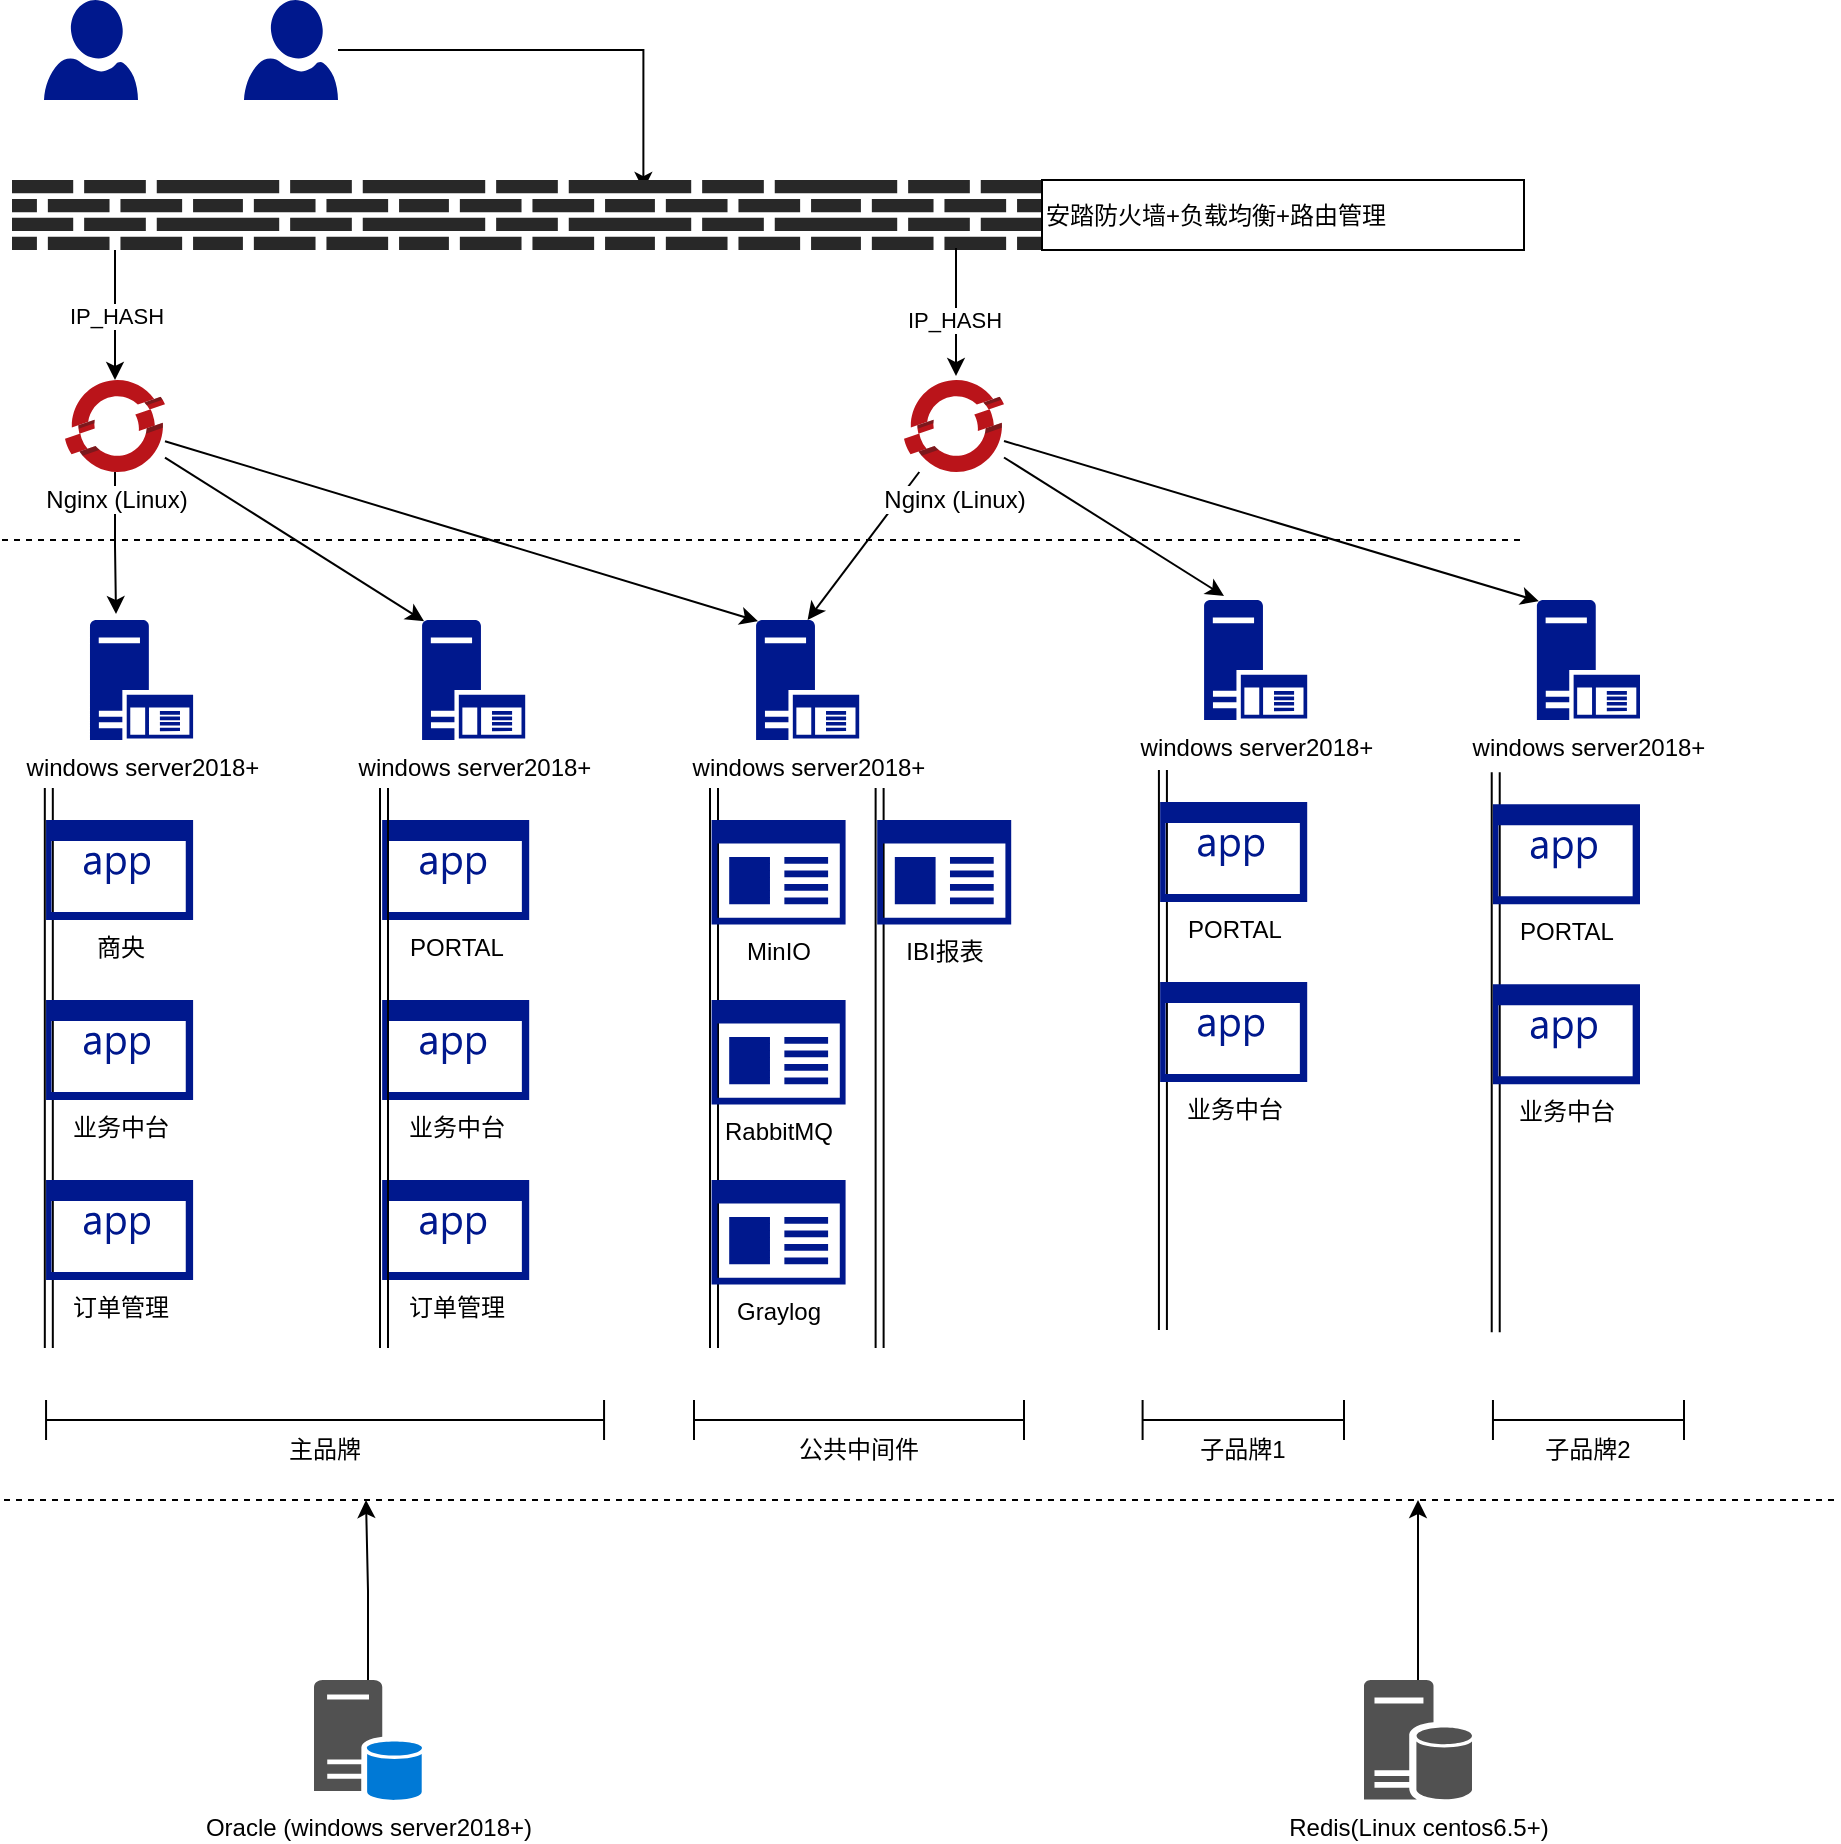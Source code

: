 <mxfile version="15.1.1" type="github">
  <diagram id="Ht1M8jgEwFfnCIfOTk4-" name="Page-1">
    <mxGraphModel dx="1577" dy="985" grid="1" gridSize="10" guides="1" tooltips="1" connect="1" arrows="1" fold="1" page="1" pageScale="1" pageWidth="1169" pageHeight="827" math="0" shadow="0">
      <root>
        <mxCell id="0" />
        <mxCell id="1" parent="0" />
        <mxCell id="BOxT3LTor6TBMMufEwT3-1" value="" style="sketch=0;aspect=fixed;pointerEvents=1;shadow=0;dashed=0;html=1;strokeColor=none;labelPosition=center;verticalLabelPosition=bottom;verticalAlign=top;align=center;fillColor=#00188D;shape=mxgraph.azure.user" vertex="1" parent="1">
          <mxGeometry x="260" y="20" width="47" height="50" as="geometry" />
        </mxCell>
        <mxCell id="BOxT3LTor6TBMMufEwT3-83" style="edgeStyle=orthogonalEdgeStyle;rounded=0;orthogonalLoop=1;jettySize=auto;html=1;entryX=0.065;entryY=0.143;entryDx=0;entryDy=0;entryPerimeter=0;" edge="1" parent="1" source="BOxT3LTor6TBMMufEwT3-2" target="BOxT3LTor6TBMMufEwT3-8">
          <mxGeometry relative="1" as="geometry">
            <mxPoint x="560" y="45" as="targetPoint" />
          </mxGeometry>
        </mxCell>
        <mxCell id="BOxT3LTor6TBMMufEwT3-2" value="" style="sketch=0;aspect=fixed;pointerEvents=1;shadow=0;dashed=0;html=1;strokeColor=none;labelPosition=center;verticalLabelPosition=bottom;verticalAlign=top;align=center;fillColor=#00188D;shape=mxgraph.azure.user" vertex="1" parent="1">
          <mxGeometry x="360" y="20" width="47" height="50" as="geometry" />
        </mxCell>
        <mxCell id="BOxT3LTor6TBMMufEwT3-16" value="IP_HASH" style="edgeStyle=orthogonalEdgeStyle;rounded=0;orthogonalLoop=1;jettySize=auto;html=1;" edge="1" parent="1" source="BOxT3LTor6TBMMufEwT3-5" target="BOxT3LTor6TBMMufEwT3-12">
          <mxGeometry relative="1" as="geometry" />
        </mxCell>
        <mxCell id="BOxT3LTor6TBMMufEwT3-5" value="" style="verticalLabelPosition=bottom;sketch=0;html=1;fillColor=#282828;strokeColor=none;verticalAlign=top;pointerEvents=1;align=center;shape=mxgraph.cisco_safe.security_icons.firewall;" vertex="1" parent="1">
          <mxGeometry x="244" y="110" width="103" height="35" as="geometry" />
        </mxCell>
        <mxCell id="BOxT3LTor6TBMMufEwT3-6" value="" style="verticalLabelPosition=bottom;sketch=0;html=1;fillColor=#282828;strokeColor=none;verticalAlign=top;pointerEvents=1;align=center;shape=mxgraph.cisco_safe.security_icons.firewall;" vertex="1" parent="1">
          <mxGeometry x="347" y="110" width="103" height="35" as="geometry" />
        </mxCell>
        <mxCell id="BOxT3LTor6TBMMufEwT3-7" value="" style="verticalLabelPosition=bottom;sketch=0;html=1;fillColor=#282828;strokeColor=none;verticalAlign=top;pointerEvents=1;align=center;shape=mxgraph.cisco_safe.security_icons.firewall;" vertex="1" parent="1">
          <mxGeometry x="450" y="110" width="103" height="35" as="geometry" />
        </mxCell>
        <mxCell id="BOxT3LTor6TBMMufEwT3-8" value="" style="verticalLabelPosition=bottom;sketch=0;html=1;fillColor=#282828;strokeColor=none;verticalAlign=top;pointerEvents=1;align=center;shape=mxgraph.cisco_safe.security_icons.firewall;" vertex="1" parent="1">
          <mxGeometry x="553" y="110" width="103" height="35" as="geometry" />
        </mxCell>
        <mxCell id="BOxT3LTor6TBMMufEwT3-9" value="" style="verticalLabelPosition=bottom;sketch=0;html=1;fillColor=#282828;strokeColor=none;verticalAlign=top;pointerEvents=1;align=center;shape=mxgraph.cisco_safe.security_icons.firewall;" vertex="1" parent="1">
          <mxGeometry x="656" y="110" width="103" height="35" as="geometry" />
        </mxCell>
        <mxCell id="BOxT3LTor6TBMMufEwT3-32" style="edgeStyle=orthogonalEdgeStyle;rounded=0;orthogonalLoop=1;jettySize=auto;html=1;entryX=0.253;entryY=-0.05;entryDx=0;entryDy=0;entryPerimeter=0;" edge="1" parent="1" source="BOxT3LTor6TBMMufEwT3-12" target="BOxT3LTor6TBMMufEwT3-26">
          <mxGeometry relative="1" as="geometry" />
        </mxCell>
        <mxCell id="BOxT3LTor6TBMMufEwT3-33" style="edgeStyle=none;rounded=0;orthogonalLoop=1;jettySize=auto;html=1;entryX=0.02;entryY=0.01;entryDx=0;entryDy=0;entryPerimeter=0;" edge="1" parent="1" source="BOxT3LTor6TBMMufEwT3-12" target="BOxT3LTor6TBMMufEwT3-27">
          <mxGeometry relative="1" as="geometry" />
        </mxCell>
        <mxCell id="BOxT3LTor6TBMMufEwT3-34" style="edgeStyle=none;rounded=0;orthogonalLoop=1;jettySize=auto;html=1;entryX=0.02;entryY=0.01;entryDx=0;entryDy=0;entryPerimeter=0;" edge="1" parent="1" source="BOxT3LTor6TBMMufEwT3-12" target="BOxT3LTor6TBMMufEwT3-28">
          <mxGeometry relative="1" as="geometry" />
        </mxCell>
        <mxCell id="BOxT3LTor6TBMMufEwT3-12" value="Nginx (Linux)" style="sketch=0;aspect=fixed;html=1;points=[];align=center;image;fontSize=12;image=img/lib/mscae/OpenShift.svg;fillColor=#F31339;" vertex="1" parent="1">
          <mxGeometry x="270.5" y="210" width="50" height="46" as="geometry" />
        </mxCell>
        <mxCell id="BOxT3LTor6TBMMufEwT3-35" style="edgeStyle=none;rounded=0;orthogonalLoop=1;jettySize=auto;html=1;entryX=0.194;entryY=-0.033;entryDx=0;entryDy=0;entryPerimeter=0;" edge="1" parent="1" source="BOxT3LTor6TBMMufEwT3-14" target="BOxT3LTor6TBMMufEwT3-29">
          <mxGeometry relative="1" as="geometry" />
        </mxCell>
        <mxCell id="BOxT3LTor6TBMMufEwT3-36" style="edgeStyle=none;rounded=0;orthogonalLoop=1;jettySize=auto;html=1;entryX=0.5;entryY=0;entryDx=0;entryDy=0;entryPerimeter=0;" edge="1" parent="1" source="BOxT3LTor6TBMMufEwT3-14" target="BOxT3LTor6TBMMufEwT3-28">
          <mxGeometry relative="1" as="geometry" />
        </mxCell>
        <mxCell id="BOxT3LTor6TBMMufEwT3-37" style="edgeStyle=none;rounded=0;orthogonalLoop=1;jettySize=auto;html=1;entryX=0.02;entryY=0.01;entryDx=0;entryDy=0;entryPerimeter=0;" edge="1" parent="1" source="BOxT3LTor6TBMMufEwT3-14" target="BOxT3LTor6TBMMufEwT3-30">
          <mxGeometry relative="1" as="geometry" />
        </mxCell>
        <mxCell id="BOxT3LTor6TBMMufEwT3-14" value="Nginx (Linux)" style="sketch=0;aspect=fixed;html=1;points=[];align=center;image;fontSize=12;image=img/lib/mscae/OpenShift.svg;fillColor=#F31339;" vertex="1" parent="1">
          <mxGeometry x="690" y="210" width="50" height="46" as="geometry" />
        </mxCell>
        <mxCell id="BOxT3LTor6TBMMufEwT3-21" value="" style="endArrow=classic;html=1;entryX=0.52;entryY=-0.043;entryDx=0;entryDy=0;entryPerimeter=0;" edge="1" parent="1" target="BOxT3LTor6TBMMufEwT3-14">
          <mxGeometry width="50" height="50" relative="1" as="geometry">
            <mxPoint x="716" y="144" as="sourcePoint" />
            <mxPoint x="720" y="150" as="targetPoint" />
          </mxGeometry>
        </mxCell>
        <mxCell id="BOxT3LTor6TBMMufEwT3-24" value="IP_HASH" style="edgeLabel;html=1;align=center;verticalAlign=middle;resizable=0;points=[];" vertex="1" connectable="0" parent="BOxT3LTor6TBMMufEwT3-21">
          <mxGeometry x="-0.27" y="-2" relative="1" as="geometry">
            <mxPoint x="1" y="12" as="offset" />
          </mxGeometry>
        </mxCell>
        <mxCell id="BOxT3LTor6TBMMufEwT3-23" value="安踏防火墙+负载均衡+路由管理" style="rounded=0;whiteSpace=wrap;html=1;fillColor=none;align=left;" vertex="1" parent="1">
          <mxGeometry x="759" y="110" width="241" height="35" as="geometry" />
        </mxCell>
        <mxCell id="BOxT3LTor6TBMMufEwT3-25" value="" style="endArrow=none;dashed=1;html=1;" edge="1" parent="1">
          <mxGeometry width="50" height="50" relative="1" as="geometry">
            <mxPoint x="239" y="290" as="sourcePoint" />
            <mxPoint x="1000" y="290" as="targetPoint" />
          </mxGeometry>
        </mxCell>
        <mxCell id="BOxT3LTor6TBMMufEwT3-26" value="windows server2018+" style="sketch=0;aspect=fixed;pointerEvents=1;shadow=0;dashed=0;html=1;strokeColor=none;labelPosition=center;verticalLabelPosition=bottom;verticalAlign=top;align=center;fillColor=#00188D;shape=mxgraph.mscae.enterprise.application_server" vertex="1" parent="1">
          <mxGeometry x="282.95" y="330" width="51.6" height="60" as="geometry" />
        </mxCell>
        <mxCell id="BOxT3LTor6TBMMufEwT3-27" value="windows server2018+" style="sketch=0;aspect=fixed;pointerEvents=1;shadow=0;dashed=0;html=1;strokeColor=none;labelPosition=center;verticalLabelPosition=bottom;verticalAlign=top;align=center;fillColor=#00188D;shape=mxgraph.mscae.enterprise.application_server" vertex="1" parent="1">
          <mxGeometry x="449" y="330" width="51.6" height="60" as="geometry" />
        </mxCell>
        <mxCell id="BOxT3LTor6TBMMufEwT3-28" value="windows server2018+" style="sketch=0;aspect=fixed;pointerEvents=1;shadow=0;dashed=0;html=1;strokeColor=none;labelPosition=center;verticalLabelPosition=bottom;verticalAlign=top;align=center;fillColor=#00188D;shape=mxgraph.mscae.enterprise.application_server" vertex="1" parent="1">
          <mxGeometry x="616" y="330" width="51.6" height="60" as="geometry" />
        </mxCell>
        <mxCell id="BOxT3LTor6TBMMufEwT3-29" value="windows server2018+" style="sketch=0;aspect=fixed;pointerEvents=1;shadow=0;dashed=0;html=1;strokeColor=none;labelPosition=center;verticalLabelPosition=bottom;verticalAlign=top;align=center;fillColor=#00188D;shape=mxgraph.mscae.enterprise.application_server" vertex="1" parent="1">
          <mxGeometry x="840" y="320" width="51.6" height="60" as="geometry" />
        </mxCell>
        <mxCell id="BOxT3LTor6TBMMufEwT3-30" value="windows server2018+" style="sketch=0;aspect=fixed;pointerEvents=1;shadow=0;dashed=0;html=1;strokeColor=none;labelPosition=center;verticalLabelPosition=bottom;verticalAlign=top;align=center;fillColor=#00188D;shape=mxgraph.mscae.enterprise.application_server" vertex="1" parent="1">
          <mxGeometry x="1006.4" y="320" width="51.6" height="60" as="geometry" />
        </mxCell>
        <mxCell id="BOxT3LTor6TBMMufEwT3-85" style="edgeStyle=orthogonalEdgeStyle;rounded=0;orthogonalLoop=1;jettySize=auto;html=1;exitX=0.5;exitY=0;exitDx=0;exitDy=0;exitPerimeter=0;" edge="1" parent="1" source="BOxT3LTor6TBMMufEwT3-40">
          <mxGeometry relative="1" as="geometry">
            <mxPoint x="421" y="770" as="targetPoint" />
          </mxGeometry>
        </mxCell>
        <mxCell id="BOxT3LTor6TBMMufEwT3-40" value="Oracle (windows server2018+)" style="sketch=0;pointerEvents=1;shadow=0;dashed=0;html=1;strokeColor=none;labelPosition=center;verticalLabelPosition=bottom;verticalAlign=top;align=center;fillColor=#515151;shape=mxgraph.mscae.system_center.primary_site;" vertex="1" parent="1">
          <mxGeometry x="395" y="860" width="54" height="60" as="geometry" />
        </mxCell>
        <mxCell id="BOxT3LTor6TBMMufEwT3-84" style="edgeStyle=orthogonalEdgeStyle;rounded=0;orthogonalLoop=1;jettySize=auto;html=1;" edge="1" parent="1" source="BOxT3LTor6TBMMufEwT3-42">
          <mxGeometry relative="1" as="geometry">
            <mxPoint x="947.0" y="770" as="targetPoint" />
          </mxGeometry>
        </mxCell>
        <mxCell id="BOxT3LTor6TBMMufEwT3-42" value="Redis(Linux centos6.5+)" style="sketch=0;pointerEvents=1;shadow=0;dashed=0;html=1;strokeColor=none;labelPosition=center;verticalLabelPosition=bottom;verticalAlign=top;align=center;fillColor=#515151;shape=mxgraph.mscae.enterprise.database_server" vertex="1" parent="1">
          <mxGeometry x="920" y="860" width="54" height="60" as="geometry" />
        </mxCell>
        <mxCell id="BOxT3LTor6TBMMufEwT3-43" value="" style="endArrow=none;dashed=1;html=1;" edge="1" parent="1">
          <mxGeometry width="50" height="50" relative="1" as="geometry">
            <mxPoint x="240" y="770" as="sourcePoint" />
            <mxPoint x="1156" y="770" as="targetPoint" />
          </mxGeometry>
        </mxCell>
        <mxCell id="BOxT3LTor6TBMMufEwT3-46" value="" style="shape=link;html=1;" edge="1" parent="1">
          <mxGeometry width="100" relative="1" as="geometry">
            <mxPoint x="262.41" y="414" as="sourcePoint" />
            <mxPoint x="262.41" y="694" as="targetPoint" />
          </mxGeometry>
        </mxCell>
        <mxCell id="BOxT3LTor6TBMMufEwT3-47" value="商央" style="sketch=0;aspect=fixed;pointerEvents=1;shadow=0;dashed=0;html=1;strokeColor=none;labelPosition=center;verticalLabelPosition=bottom;verticalAlign=top;align=center;fillColor=#00188D;shape=mxgraph.mscae.enterprise.application" vertex="1" parent="1">
          <mxGeometry x="261.03" y="430" width="73.52" height="50" as="geometry" />
        </mxCell>
        <mxCell id="BOxT3LTor6TBMMufEwT3-48" value="业务中台" style="sketch=0;aspect=fixed;pointerEvents=1;shadow=0;dashed=0;html=1;strokeColor=none;labelPosition=center;verticalLabelPosition=bottom;verticalAlign=top;align=center;fillColor=#00188D;shape=mxgraph.mscae.enterprise.application" vertex="1" parent="1">
          <mxGeometry x="261.03" y="520" width="73.52" height="50" as="geometry" />
        </mxCell>
        <mxCell id="BOxT3LTor6TBMMufEwT3-49" value="订单管理" style="sketch=0;aspect=fixed;pointerEvents=1;shadow=0;dashed=0;html=1;strokeColor=none;labelPosition=center;verticalLabelPosition=bottom;verticalAlign=top;align=center;fillColor=#00188D;shape=mxgraph.mscae.enterprise.application" vertex="1" parent="1">
          <mxGeometry x="261.03" y="610" width="73.52" height="50" as="geometry" />
        </mxCell>
        <mxCell id="BOxT3LTor6TBMMufEwT3-50" value="PORTAL" style="sketch=0;aspect=fixed;pointerEvents=1;shadow=0;dashed=0;html=1;strokeColor=none;labelPosition=center;verticalLabelPosition=bottom;verticalAlign=top;align=center;fillColor=#00188D;shape=mxgraph.mscae.enterprise.application" vertex="1" parent="1">
          <mxGeometry x="429.08" y="430" width="73.52" height="50" as="geometry" />
        </mxCell>
        <mxCell id="BOxT3LTor6TBMMufEwT3-51" value="业务中台" style="sketch=0;aspect=fixed;pointerEvents=1;shadow=0;dashed=0;html=1;strokeColor=none;labelPosition=center;verticalLabelPosition=bottom;verticalAlign=top;align=center;fillColor=#00188D;shape=mxgraph.mscae.enterprise.application" vertex="1" parent="1">
          <mxGeometry x="429.08" y="520" width="73.52" height="50" as="geometry" />
        </mxCell>
        <mxCell id="BOxT3LTor6TBMMufEwT3-52" value="订单管理" style="sketch=0;aspect=fixed;pointerEvents=1;shadow=0;dashed=0;html=1;strokeColor=none;labelPosition=center;verticalLabelPosition=bottom;verticalAlign=top;align=center;fillColor=#00188D;shape=mxgraph.mscae.enterprise.application" vertex="1" parent="1">
          <mxGeometry x="429.08" y="610" width="73.52" height="50" as="geometry" />
        </mxCell>
        <mxCell id="BOxT3LTor6TBMMufEwT3-53" value="" style="shape=link;html=1;" edge="1" parent="1">
          <mxGeometry width="100" relative="1" as="geometry">
            <mxPoint x="430.0" y="414" as="sourcePoint" />
            <mxPoint x="430.0" y="694" as="targetPoint" />
          </mxGeometry>
        </mxCell>
        <mxCell id="BOxT3LTor6TBMMufEwT3-55" value="&lt;br&gt;&lt;br&gt;主品牌" style="shape=crossbar;whiteSpace=wrap;html=1;rounded=1;fillColor=none;" vertex="1" parent="1">
          <mxGeometry x="261.03" y="720" width="279" height="20" as="geometry" />
        </mxCell>
        <mxCell id="BOxT3LTor6TBMMufEwT3-60" value="" style="shape=link;html=1;" edge="1" parent="1">
          <mxGeometry width="100" relative="1" as="geometry">
            <mxPoint x="595" y="414" as="sourcePoint" />
            <mxPoint x="595" y="694" as="targetPoint" />
          </mxGeometry>
        </mxCell>
        <mxCell id="BOxT3LTor6TBMMufEwT3-61" value="MinIO" style="sketch=0;aspect=fixed;pointerEvents=1;shadow=0;dashed=0;html=1;strokeColor=none;labelPosition=center;verticalLabelPosition=bottom;verticalAlign=top;align=center;fillColor=#00188D;shape=mxgraph.mscae.enterprise.app_generic" vertex="1" parent="1">
          <mxGeometry x="593.79" y="430" width="67" height="52.26" as="geometry" />
        </mxCell>
        <mxCell id="BOxT3LTor6TBMMufEwT3-62" value="RabbitMQ" style="sketch=0;aspect=fixed;pointerEvents=1;shadow=0;dashed=0;html=1;strokeColor=none;labelPosition=center;verticalLabelPosition=bottom;verticalAlign=top;align=center;fillColor=#00188D;shape=mxgraph.mscae.enterprise.app_generic" vertex="1" parent="1">
          <mxGeometry x="593.79" y="520" width="67" height="52.26" as="geometry" />
        </mxCell>
        <mxCell id="BOxT3LTor6TBMMufEwT3-63" value="Graylog" style="sketch=0;aspect=fixed;pointerEvents=1;shadow=0;dashed=0;html=1;strokeColor=none;labelPosition=center;verticalLabelPosition=bottom;verticalAlign=top;align=center;fillColor=#00188D;shape=mxgraph.mscae.enterprise.app_generic" vertex="1" parent="1">
          <mxGeometry x="593.79" y="610" width="67" height="52.26" as="geometry" />
        </mxCell>
        <mxCell id="BOxT3LTor6TBMMufEwT3-64" value="" style="shape=link;html=1;" edge="1" parent="1">
          <mxGeometry width="100" relative="1" as="geometry">
            <mxPoint x="677.81" y="414" as="sourcePoint" />
            <mxPoint x="677.81" y="694" as="targetPoint" />
          </mxGeometry>
        </mxCell>
        <mxCell id="BOxT3LTor6TBMMufEwT3-65" value="IBI报表" style="sketch=0;aspect=fixed;pointerEvents=1;shadow=0;dashed=0;html=1;strokeColor=none;labelPosition=center;verticalLabelPosition=bottom;verticalAlign=top;align=center;fillColor=#00188D;shape=mxgraph.mscae.enterprise.app_generic" vertex="1" parent="1">
          <mxGeometry x="676.6" y="430" width="67" height="52.26" as="geometry" />
        </mxCell>
        <mxCell id="BOxT3LTor6TBMMufEwT3-68" value="&lt;br&gt;&lt;br&gt;公共中间件" style="shape=crossbar;whiteSpace=wrap;html=1;rounded=1;fillColor=none;" vertex="1" parent="1">
          <mxGeometry x="585" y="720" width="165" height="20" as="geometry" />
        </mxCell>
        <mxCell id="BOxT3LTor6TBMMufEwT3-69" value="" style="shape=link;html=1;" edge="1" parent="1">
          <mxGeometry width="100" relative="1" as="geometry">
            <mxPoint x="819.46" y="405" as="sourcePoint" />
            <mxPoint x="819.46" y="685" as="targetPoint" />
          </mxGeometry>
        </mxCell>
        <mxCell id="BOxT3LTor6TBMMufEwT3-70" value="PORTAL" style="sketch=0;aspect=fixed;pointerEvents=1;shadow=0;dashed=0;html=1;strokeColor=none;labelPosition=center;verticalLabelPosition=bottom;verticalAlign=top;align=center;fillColor=#00188D;shape=mxgraph.mscae.enterprise.application" vertex="1" parent="1">
          <mxGeometry x="818.08" y="421" width="73.52" height="50" as="geometry" />
        </mxCell>
        <mxCell id="BOxT3LTor6TBMMufEwT3-71" value="业务中台" style="sketch=0;aspect=fixed;pointerEvents=1;shadow=0;dashed=0;html=1;strokeColor=none;labelPosition=center;verticalLabelPosition=bottom;verticalAlign=top;align=center;fillColor=#00188D;shape=mxgraph.mscae.enterprise.application" vertex="1" parent="1">
          <mxGeometry x="818.08" y="511" width="73.52" height="50" as="geometry" />
        </mxCell>
        <mxCell id="BOxT3LTor6TBMMufEwT3-73" value="" style="shape=link;html=1;" edge="1" parent="1">
          <mxGeometry width="100" relative="1" as="geometry">
            <mxPoint x="985.86" y="406.13" as="sourcePoint" />
            <mxPoint x="985.86" y="686.13" as="targetPoint" />
          </mxGeometry>
        </mxCell>
        <mxCell id="BOxT3LTor6TBMMufEwT3-74" value="PORTAL" style="sketch=0;aspect=fixed;pointerEvents=1;shadow=0;dashed=0;html=1;strokeColor=none;labelPosition=center;verticalLabelPosition=bottom;verticalAlign=top;align=center;fillColor=#00188D;shape=mxgraph.mscae.enterprise.application" vertex="1" parent="1">
          <mxGeometry x="984.48" y="422.13" width="73.52" height="50" as="geometry" />
        </mxCell>
        <mxCell id="BOxT3LTor6TBMMufEwT3-75" value="业务中台" style="sketch=0;aspect=fixed;pointerEvents=1;shadow=0;dashed=0;html=1;strokeColor=none;labelPosition=center;verticalLabelPosition=bottom;verticalAlign=top;align=center;fillColor=#00188D;shape=mxgraph.mscae.enterprise.application" vertex="1" parent="1">
          <mxGeometry x="984.48" y="512.13" width="73.52" height="50" as="geometry" />
        </mxCell>
        <mxCell id="BOxT3LTor6TBMMufEwT3-77" value="&lt;br&gt;&lt;br&gt;子品牌1" style="shape=crossbar;whiteSpace=wrap;html=1;rounded=1;fillColor=none;" vertex="1" parent="1">
          <mxGeometry x="809.3" y="720" width="100.7" height="20" as="geometry" />
        </mxCell>
        <mxCell id="BOxT3LTor6TBMMufEwT3-78" value="&lt;br&gt;&lt;br&gt;子品牌2" style="shape=crossbar;whiteSpace=wrap;html=1;rounded=1;fillColor=none;" vertex="1" parent="1">
          <mxGeometry x="984.48" y="720" width="95.52" height="20" as="geometry" />
        </mxCell>
      </root>
    </mxGraphModel>
  </diagram>
</mxfile>
